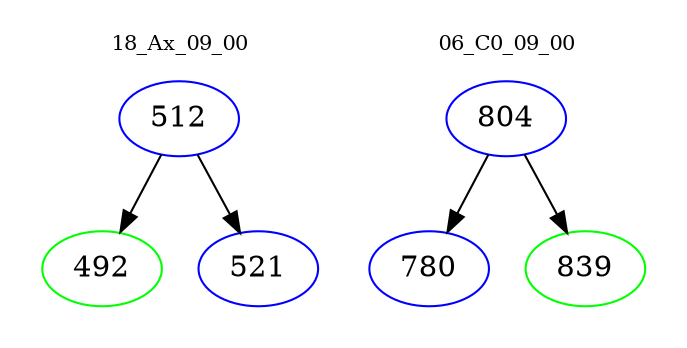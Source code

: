 digraph{
subgraph cluster_0 {
color = white
label = "18_Ax_09_00";
fontsize=10;
T0_512 [label="512", color="blue"]
T0_512 -> T0_492 [color="black"]
T0_492 [label="492", color="green"]
T0_512 -> T0_521 [color="black"]
T0_521 [label="521", color="blue"]
}
subgraph cluster_1 {
color = white
label = "06_C0_09_00";
fontsize=10;
T1_804 [label="804", color="blue"]
T1_804 -> T1_780 [color="black"]
T1_780 [label="780", color="blue"]
T1_804 -> T1_839 [color="black"]
T1_839 [label="839", color="green"]
}
}
